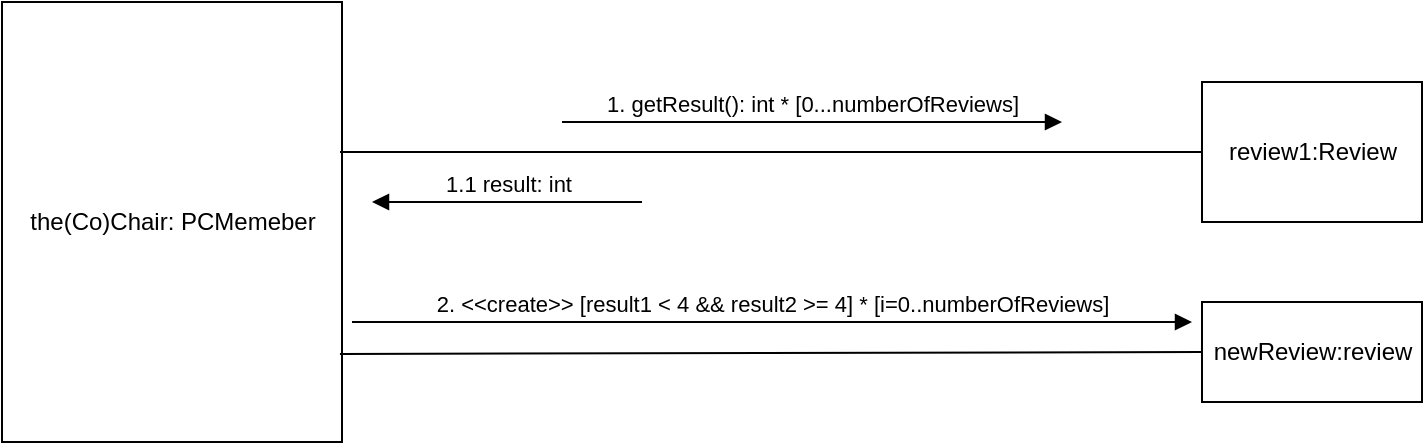 <mxfile version="12.9.13" type="device"><diagram id="9U3KPNwOXgVNNOz9x5Bt" name="Page-1"><mxGraphModel dx="1250" dy="823" grid="1" gridSize="10" guides="1" tooltips="1" connect="1" arrows="1" fold="1" page="1" pageScale="1" pageWidth="850" pageHeight="1100" math="0" shadow="0"><root><mxCell id="0"/><mxCell id="1" parent="0"/><mxCell id="mLzUPbbQlf0rkuv0PU8G-1" value="the(Co)Chair: PCMemeber" style="html=1;" vertex="1" parent="1"><mxGeometry x="40" y="280" width="170" height="220" as="geometry"/></mxCell><mxCell id="mLzUPbbQlf0rkuv0PU8G-2" value="review1:Review" style="html=1;" vertex="1" parent="1"><mxGeometry x="640" y="320" width="110" height="70" as="geometry"/></mxCell><mxCell id="mLzUPbbQlf0rkuv0PU8G-3" value="" style="endArrow=none;html=1;entryX=0;entryY=0.5;entryDx=0;entryDy=0;" edge="1" parent="1" target="mLzUPbbQlf0rkuv0PU8G-2"><mxGeometry width="50" height="50" relative="1" as="geometry"><mxPoint x="209" y="355" as="sourcePoint"/><mxPoint x="340" y="320" as="targetPoint"/></mxGeometry></mxCell><mxCell id="mLzUPbbQlf0rkuv0PU8G-4" value="1. getResult(): int * [0...numberOfReviews]" style="html=1;verticalAlign=bottom;endArrow=block;" edge="1" parent="1"><mxGeometry width="80" relative="1" as="geometry"><mxPoint x="320" y="340" as="sourcePoint"/><mxPoint x="570" y="340" as="targetPoint"/></mxGeometry></mxCell><mxCell id="mLzUPbbQlf0rkuv0PU8G-5" value="1.1 result: int" style="html=1;verticalAlign=bottom;endArrow=block;" edge="1" parent="1"><mxGeometry width="80" relative="1" as="geometry"><mxPoint x="360" y="380" as="sourcePoint"/><mxPoint x="225" y="380" as="targetPoint"/></mxGeometry></mxCell><mxCell id="mLzUPbbQlf0rkuv0PU8G-6" value="2. &amp;lt;&amp;lt;create&amp;gt;&amp;gt; [result1 &amp;lt; 4 &amp;amp;&amp;amp; result2 &amp;gt;= 4] * [i=0..numberOfReviews]" style="html=1;verticalAlign=bottom;endArrow=block;" edge="1" parent="1"><mxGeometry width="80" relative="1" as="geometry"><mxPoint x="215" y="440" as="sourcePoint"/><mxPoint x="635" y="440" as="targetPoint"/></mxGeometry></mxCell><mxCell id="mLzUPbbQlf0rkuv0PU8G-8" value="newReview:review" style="html=1;" vertex="1" parent="1"><mxGeometry x="640" y="430" width="110" height="50" as="geometry"/></mxCell><mxCell id="mLzUPbbQlf0rkuv0PU8G-9" value="" style="endArrow=none;html=1;entryX=0;entryY=0.5;entryDx=0;entryDy=0;exitX=0.994;exitY=0.8;exitDx=0;exitDy=0;exitPerimeter=0;" edge="1" parent="1" source="mLzUPbbQlf0rkuv0PU8G-1" target="mLzUPbbQlf0rkuv0PU8G-8"><mxGeometry width="50" height="50" relative="1" as="geometry"><mxPoint x="219" y="365" as="sourcePoint"/><mxPoint x="650" y="365" as="targetPoint"/></mxGeometry></mxCell></root></mxGraphModel></diagram></mxfile>